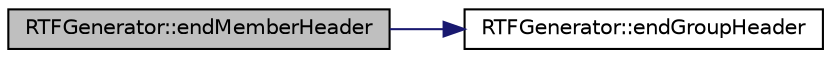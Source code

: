 digraph "RTFGenerator::endMemberHeader"
{
 // LATEX_PDF_SIZE
  edge [fontname="Helvetica",fontsize="10",labelfontname="Helvetica",labelfontsize="10"];
  node [fontname="Helvetica",fontsize="10",shape=record];
  rankdir="LR";
  Node1 [label="RTFGenerator::endMemberHeader",height=0.2,width=0.4,color="black", fillcolor="grey75", style="filled", fontcolor="black",tooltip=" "];
  Node1 -> Node2 [color="midnightblue",fontsize="10",style="solid",fontname="Helvetica"];
  Node2 [label="RTFGenerator::endGroupHeader",height=0.2,width=0.4,color="black", fillcolor="white", style="filled",URL="$classRTFGenerator.html#a50b5dd2478b90fdeef6df695f4f27bf9",tooltip=" "];
}

